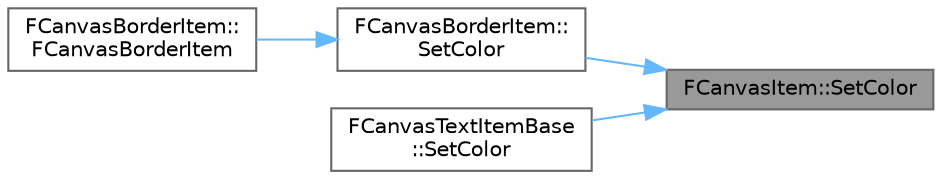 digraph "FCanvasItem::SetColor"
{
 // INTERACTIVE_SVG=YES
 // LATEX_PDF_SIZE
  bgcolor="transparent";
  edge [fontname=Helvetica,fontsize=10,labelfontname=Helvetica,labelfontsize=10];
  node [fontname=Helvetica,fontsize=10,shape=box,height=0.2,width=0.4];
  rankdir="RL";
  Node1 [id="Node000001",label="FCanvasItem::SetColor",height=0.2,width=0.4,color="gray40", fillcolor="grey60", style="filled", fontcolor="black",tooltip=" "];
  Node1 -> Node2 [id="edge1_Node000001_Node000002",dir="back",color="steelblue1",style="solid",tooltip=" "];
  Node2 [id="Node000002",label="FCanvasBorderItem::\lSetColor",height=0.2,width=0.4,color="grey40", fillcolor="white", style="filled",URL="$dd/d45/classFCanvasBorderItem.html#a6bd061692b322230d371edb255765db2",tooltip=" "];
  Node2 -> Node3 [id="edge2_Node000002_Node000003",dir="back",color="steelblue1",style="solid",tooltip=" "];
  Node3 [id="Node000003",label="FCanvasBorderItem::\lFCanvasBorderItem",height=0.2,width=0.4,color="grey40", fillcolor="white", style="filled",URL="$dd/d45/classFCanvasBorderItem.html#a87447853b9d598f37ff9d306a90d43bd",tooltip="3x3 grid border with tiled frame and tiled interior."];
  Node1 -> Node4 [id="edge3_Node000001_Node000004",dir="back",color="steelblue1",style="solid",tooltip=" "];
  Node4 [id="Node000004",label="FCanvasTextItemBase\l::SetColor",height=0.2,width=0.4,color="grey40", fillcolor="white", style="filled",URL="$d5/d11/classFCanvasTextItemBase.html#afbe1c3a17eac062d30b8ee5e181f2087",tooltip=" "];
}
